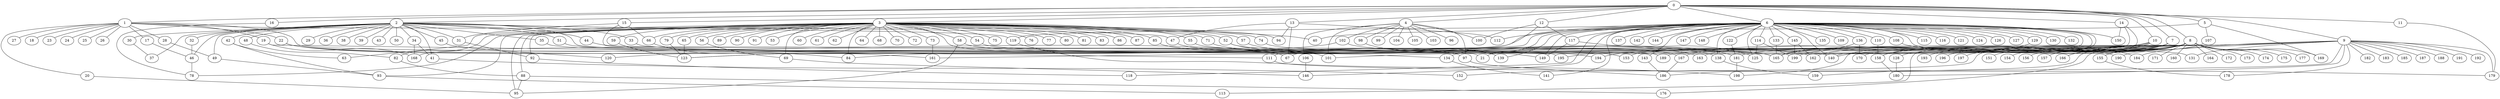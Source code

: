 
graph graphname {
    0 -- 1
0 -- 2
0 -- 3
0 -- 4
0 -- 5
0 -- 6
0 -- 7
0 -- 8
0 -- 9
0 -- 10
0 -- 11
0 -- 12
0 -- 13
0 -- 14
0 -- 15
0 -- 16
1 -- 17
1 -- 18
1 -- 19
1 -- 20
1 -- 21
1 -- 22
1 -- 23
1 -- 24
1 -- 25
1 -- 26
1 -- 27
1 -- 28
1 -- 119
2 -- 29
2 -- 30
2 -- 31
2 -- 32
2 -- 33
2 -- 34
2 -- 35
2 -- 36
2 -- 37
2 -- 38
2 -- 39
2 -- 40
2 -- 41
2 -- 42
2 -- 43
2 -- 44
2 -- 45
2 -- 46
2 -- 47
2 -- 48
2 -- 49
2 -- 50
2 -- 51
2 -- 189
3 -- 52
3 -- 53
3 -- 54
3 -- 55
3 -- 56
3 -- 57
3 -- 58
3 -- 59
3 -- 60
3 -- 61
3 -- 62
3 -- 63
3 -- 64
3 -- 65
3 -- 66
3 -- 67
3 -- 68
3 -- 69
3 -- 70
3 -- 71
3 -- 72
3 -- 73
3 -- 74
3 -- 75
3 -- 76
3 -- 77
3 -- 78
3 -- 79
3 -- 80
3 -- 81
3 -- 82
3 -- 83
3 -- 84
3 -- 85
3 -- 86
3 -- 87
3 -- 88
3 -- 89
3 -- 90
3 -- 91
3 -- 92
3 -- 93
3 -- 94
3 -- 95
4 -- 96
4 -- 98
4 -- 99
4 -- 100
4 -- 101
4 -- 102
4 -- 97
4 -- 104
4 -- 105
4 -- 106
4 -- 103
5 -- 107
5 -- 40
5 -- 169
6 -- 128
6 -- 130
6 -- 131
6 -- 132
6 -- 133
6 -- 134
6 -- 129
6 -- 136
6 -- 137
6 -- 138
6 -- 139
6 -- 140
6 -- 141
6 -- 142
6 -- 143
6 -- 144
6 -- 145
6 -- 146
6 -- 147
6 -- 148
6 -- 149
6 -- 150
6 -- 135
6 -- 108
6 -- 109
6 -- 110
6 -- 111
6 -- 112
6 -- 113
6 -- 114
6 -- 115
6 -- 116
6 -- 117
6 -- 118
6 -- 119
6 -- 120
6 -- 121
6 -- 122
6 -- 123
6 -- 124
6 -- 125
6 -- 126
6 -- 127
7 -- 151
7 -- 152
7 -- 153
7 -- 154
7 -- 155
7 -- 156
7 -- 157
7 -- 21
7 -- 166
8 -- 160
8 -- 162
8 -- 163
8 -- 164
8 -- 165
8 -- 166
8 -- 161
8 -- 168
8 -- 169
8 -- 170
8 -- 167
8 -- 172
8 -- 173
8 -- 174
8 -- 175
8 -- 176
8 -- 177
8 -- 171
8 -- 158
8 -- 159
9 -- 192
9 -- 178
9 -- 179
9 -- 180
9 -- 181
9 -- 182
9 -- 183
9 -- 184
9 -- 185
9 -- 186
9 -- 187
9 -- 188
9 -- 189
9 -- 190
9 -- 191
9 -- 101
9 -- 140
9 -- 131
10 -- 193
10 -- 194
10 -- 195
10 -- 196
10 -- 197
10 -- 198
10 -- 199
11 -- 179
12 -- 117
12 -- 100
12 -- 84
13 -- 47
13 -- 94
13 -- 112
13 -- 67
14 -- 150
14 -- 140
14 -- 67
15 -- 195
15 -- 66
15 -- 31
16 -- 78
17 -- 46
19 -- 168
19 -- 111
20 -- 95
22 -- 101
22 -- 161
22 -- 67
28 -- 49
30 -- 37
31 -- 92
32 -- 46
33 -- 140
34 -- 41
34 -- 168
35 -- 149
41 -- 152
42 -- 93
42 -- 63
44 -- 165
45 -- 120
46 -- 78
47 -- 139
48 -- 82
49 -- 93
51 -- 153
52 -- 162
52 -- 138
54 -- 134
55 -- 194
56 -- 69
57 -- 181
58 -- 95
58 -- 167
59 -- 123
65 -- 123
66 -- 84
69 -- 146
71 -- 163
73 -- 161
74 -- 165
79 -- 123
82 -- 88
85 -- 97
88 -- 176
88 -- 95
92 -- 118
93 -- 113
97 -- 186
98 -- 139
102 -- 123
102 -- 190
106 -- 146
107 -- 155
108 -- 184
110 -- 158
111 -- 179
114 -- 125
114 -- 199
117 -- 149
117 -- 125
119 -- 198
122 -- 181
128 -- 180
129 -- 158
133 -- 165
134 -- 141
136 -- 165
136 -- 170
138 -- 159
143 -- 186
145 -- 162
145 -- 199
155 -- 178
158 -- 180
167 -- 186
181 -- 198

}
